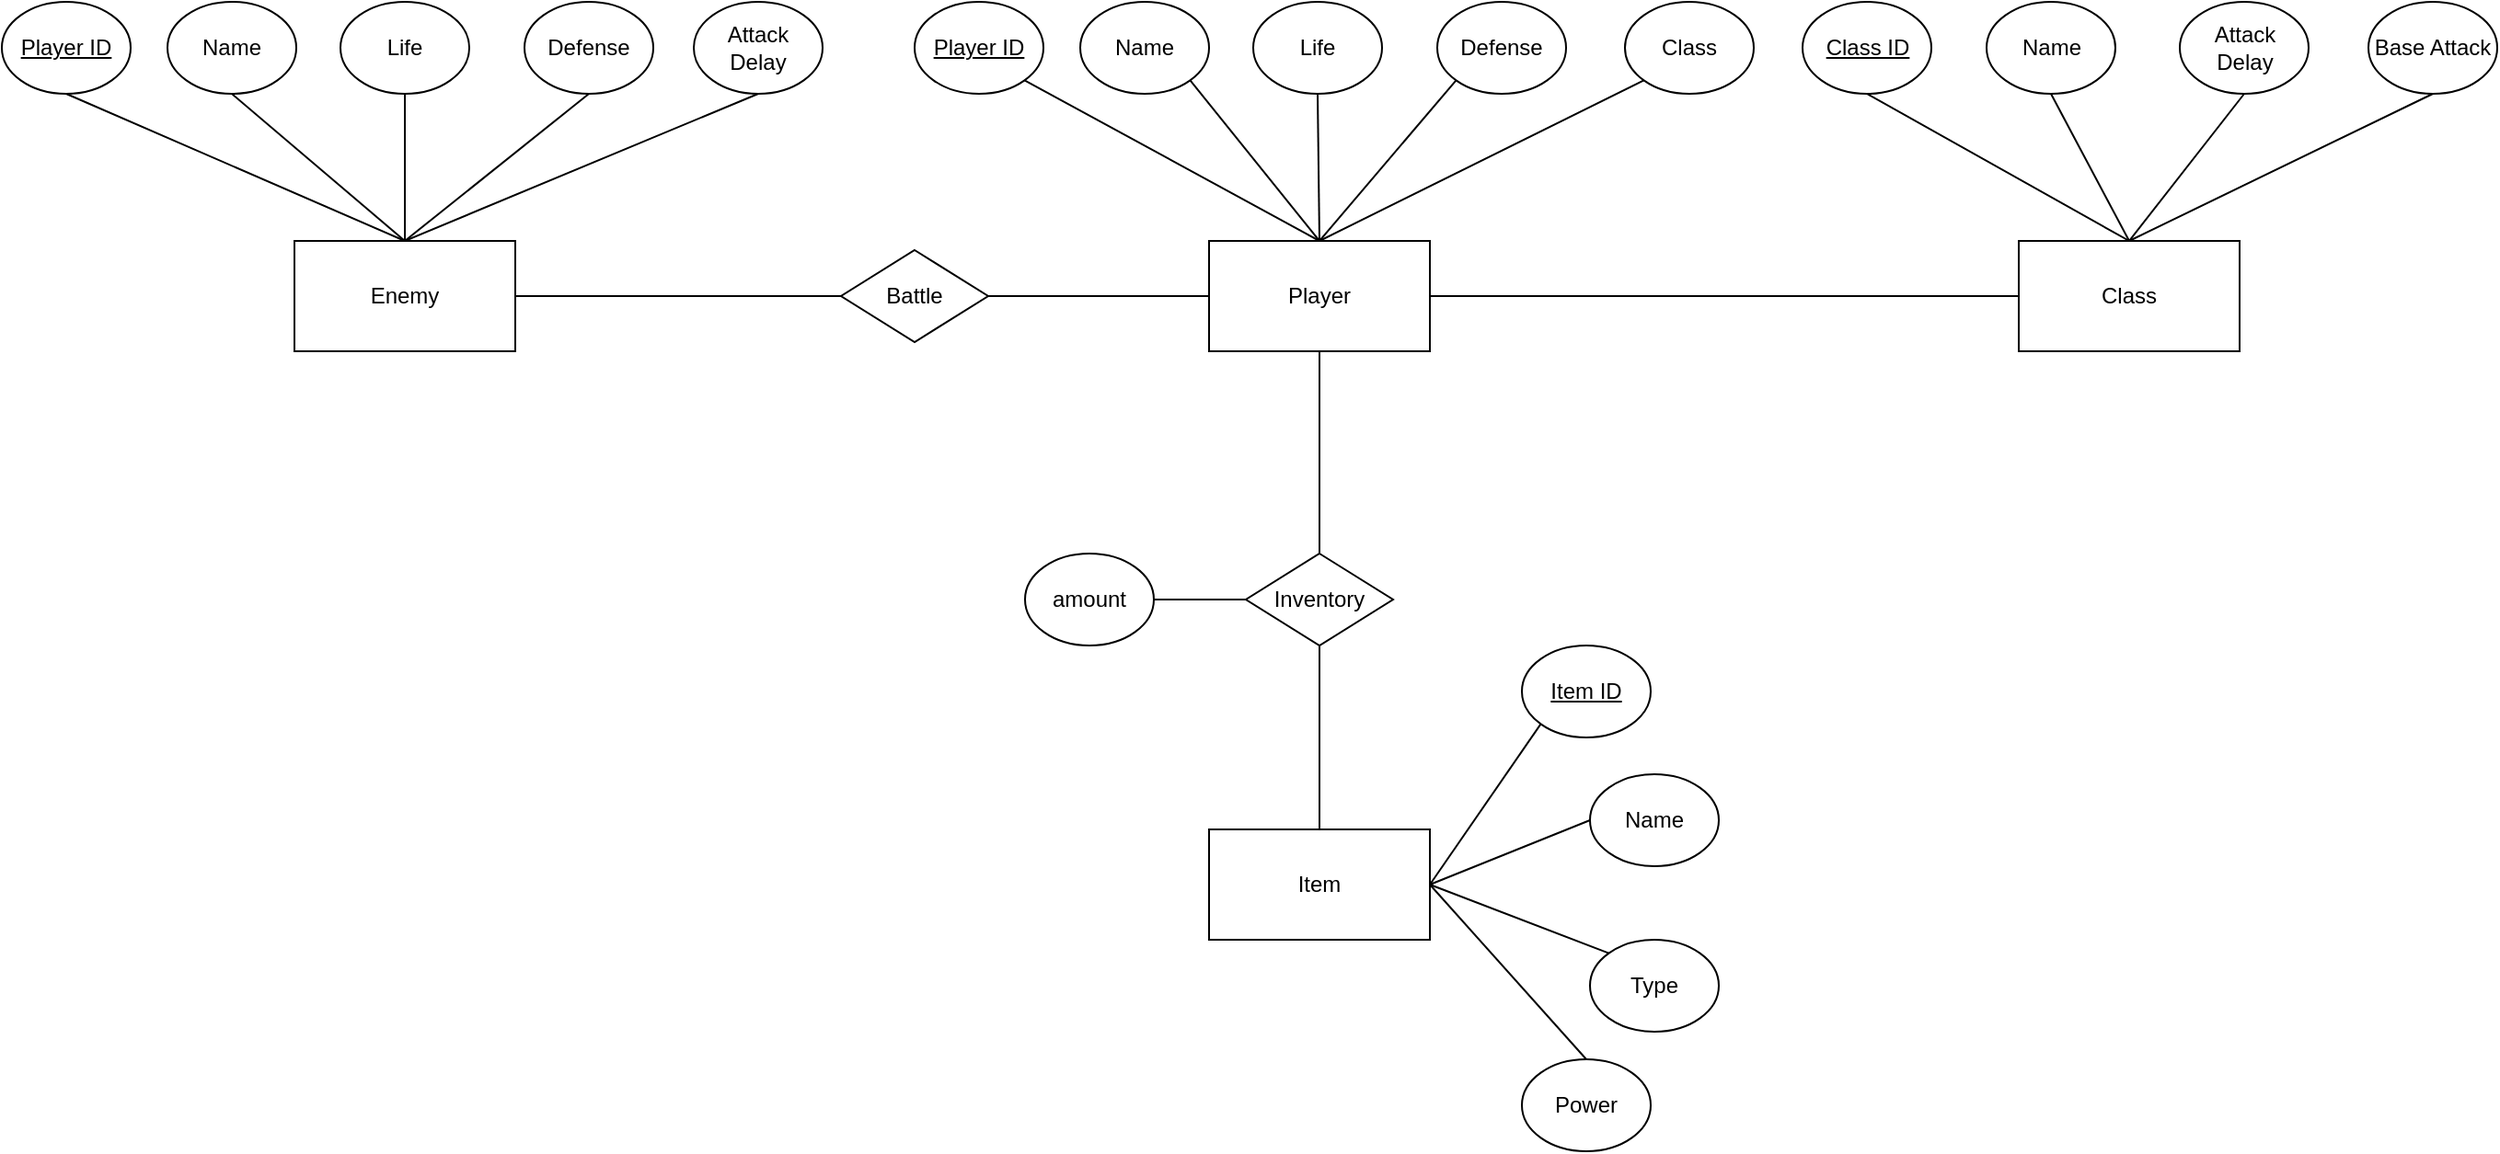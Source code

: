 <mxfile version="24.0.5" type="device">
  <diagram name="Page-1" id="qbSfK9no98UvLTmrXdRo">
    <mxGraphModel dx="1889" dy="668" grid="1" gridSize="10" guides="1" tooltips="1" connect="1" arrows="1" fold="1" page="1" pageScale="1" pageWidth="827" pageHeight="1169" math="0" shadow="0">
      <root>
        <mxCell id="0" />
        <mxCell id="1" parent="0" />
        <mxCell id="XzGqdOcjE8EvAO7VEIdA-1" value="Player" style="rounded=0;whiteSpace=wrap;html=1;" parent="1" vertex="1">
          <mxGeometry x="550" y="140" width="120" height="60" as="geometry" />
        </mxCell>
        <mxCell id="XzGqdOcjE8EvAO7VEIdA-3" value="Battle" style="rhombus;whiteSpace=wrap;html=1;" parent="1" vertex="1">
          <mxGeometry x="350" y="145" width="80" height="50" as="geometry" />
        </mxCell>
        <mxCell id="XzGqdOcjE8EvAO7VEIdA-4" value="Enemy" style="rounded=0;whiteSpace=wrap;html=1;" parent="1" vertex="1">
          <mxGeometry x="53" y="140" width="120" height="60" as="geometry" />
        </mxCell>
        <mxCell id="XzGqdOcjE8EvAO7VEIdA-5" value="Item" style="rounded=0;whiteSpace=wrap;html=1;" parent="1" vertex="1">
          <mxGeometry x="550" y="460" width="120" height="60" as="geometry" />
        </mxCell>
        <mxCell id="XzGqdOcjE8EvAO7VEIdA-6" value="Inventory" style="rhombus;whiteSpace=wrap;html=1;" parent="1" vertex="1">
          <mxGeometry x="570" y="310" width="80" height="50" as="geometry" />
        </mxCell>
        <mxCell id="XzGqdOcjE8EvAO7VEIdA-7" value="" style="endArrow=none;html=1;rounded=0;entryX=0.5;entryY=1;entryDx=0;entryDy=0;exitX=0.5;exitY=0;exitDx=0;exitDy=0;" parent="1" source="XzGqdOcjE8EvAO7VEIdA-6" target="XzGqdOcjE8EvAO7VEIdA-1" edge="1">
          <mxGeometry width="50" height="50" relative="1" as="geometry">
            <mxPoint x="390" y="420" as="sourcePoint" />
            <mxPoint x="440" y="370" as="targetPoint" />
          </mxGeometry>
        </mxCell>
        <mxCell id="XzGqdOcjE8EvAO7VEIdA-8" value="" style="endArrow=none;html=1;rounded=0;entryX=0.5;entryY=1;entryDx=0;entryDy=0;exitX=0.5;exitY=0;exitDx=0;exitDy=0;" parent="1" source="XzGqdOcjE8EvAO7VEIdA-5" target="XzGqdOcjE8EvAO7VEIdA-6" edge="1">
          <mxGeometry width="50" height="50" relative="1" as="geometry">
            <mxPoint x="770" y="400" as="sourcePoint" />
            <mxPoint x="770" y="290" as="targetPoint" />
          </mxGeometry>
        </mxCell>
        <mxCell id="XzGqdOcjE8EvAO7VEIdA-9" value="" style="endArrow=none;html=1;rounded=0;entryX=1;entryY=0.5;entryDx=0;entryDy=0;exitX=0;exitY=0.5;exitDx=0;exitDy=0;" parent="1" source="XzGqdOcjE8EvAO7VEIdA-1" target="XzGqdOcjE8EvAO7VEIdA-3" edge="1">
          <mxGeometry width="50" height="50" relative="1" as="geometry">
            <mxPoint x="440" y="340" as="sourcePoint" />
            <mxPoint x="440" y="230" as="targetPoint" />
          </mxGeometry>
        </mxCell>
        <mxCell id="XzGqdOcjE8EvAO7VEIdA-10" value="" style="endArrow=none;html=1;rounded=0;entryX=1;entryY=0.5;entryDx=0;entryDy=0;exitX=0;exitY=0.5;exitDx=0;exitDy=0;" parent="1" source="XzGqdOcjE8EvAO7VEIdA-3" target="XzGqdOcjE8EvAO7VEIdA-4" edge="1">
          <mxGeometry width="50" height="50" relative="1" as="geometry">
            <mxPoint x="500" y="280" as="sourcePoint" />
            <mxPoint x="380" y="280" as="targetPoint" />
          </mxGeometry>
        </mxCell>
        <mxCell id="XzGqdOcjE8EvAO7VEIdA-11" value="Player ID" style="ellipse;whiteSpace=wrap;html=1;fontStyle=4" parent="1" vertex="1">
          <mxGeometry x="390" y="10" width="70" height="50" as="geometry" />
        </mxCell>
        <mxCell id="XzGqdOcjE8EvAO7VEIdA-12" value="Name" style="ellipse;whiteSpace=wrap;html=1;" parent="1" vertex="1">
          <mxGeometry x="480" y="10" width="70" height="50" as="geometry" />
        </mxCell>
        <mxCell id="XzGqdOcjE8EvAO7VEIdA-13" value="Life" style="ellipse;whiteSpace=wrap;html=1;" parent="1" vertex="1">
          <mxGeometry x="574" y="10" width="70" height="50" as="geometry" />
        </mxCell>
        <mxCell id="XzGqdOcjE8EvAO7VEIdA-15" value="Defense" style="ellipse;whiteSpace=wrap;html=1;" parent="1" vertex="1">
          <mxGeometry x="674" y="10" width="70" height="50" as="geometry" />
        </mxCell>
        <mxCell id="XzGqdOcjE8EvAO7VEIdA-16" value="Class" style="ellipse;whiteSpace=wrap;html=1;" parent="1" vertex="1">
          <mxGeometry x="776" y="10" width="70" height="50" as="geometry" />
        </mxCell>
        <mxCell id="XzGqdOcjE8EvAO7VEIdA-17" value="&lt;div&gt;Class&lt;/div&gt;" style="rounded=0;whiteSpace=wrap;html=1;" parent="1" vertex="1">
          <mxGeometry x="990" y="140" width="120" height="60" as="geometry" />
        </mxCell>
        <mxCell id="XzGqdOcjE8EvAO7VEIdA-18" value="" style="endArrow=none;html=1;rounded=0;entryX=1;entryY=0.5;entryDx=0;entryDy=0;exitX=0;exitY=0.5;exitDx=0;exitDy=0;" parent="1" source="XzGqdOcjE8EvAO7VEIdA-17" target="XzGqdOcjE8EvAO7VEIdA-1" edge="1">
          <mxGeometry width="50" height="50" relative="1" as="geometry">
            <mxPoint x="915" y="180" as="sourcePoint" />
            <mxPoint x="795" y="180" as="targetPoint" />
          </mxGeometry>
        </mxCell>
        <mxCell id="XzGqdOcjE8EvAO7VEIdA-19" value="" style="endArrow=none;html=1;rounded=0;entryX=1;entryY=1;entryDx=0;entryDy=0;exitX=0.5;exitY=0;exitDx=0;exitDy=0;" parent="1" source="XzGqdOcjE8EvAO7VEIdA-1" target="XzGqdOcjE8EvAO7VEIdA-11" edge="1">
          <mxGeometry width="50" height="50" relative="1" as="geometry">
            <mxPoint x="500" y="150" as="sourcePoint" />
            <mxPoint x="550" y="100" as="targetPoint" />
          </mxGeometry>
        </mxCell>
        <mxCell id="XzGqdOcjE8EvAO7VEIdA-20" value="" style="endArrow=none;html=1;rounded=0;entryX=1;entryY=1;entryDx=0;entryDy=0;exitX=0.5;exitY=0;exitDx=0;exitDy=0;" parent="1" source="XzGqdOcjE8EvAO7VEIdA-1" target="XzGqdOcjE8EvAO7VEIdA-12" edge="1">
          <mxGeometry width="50" height="50" relative="1" as="geometry">
            <mxPoint x="620" y="150" as="sourcePoint" />
            <mxPoint x="435" y="70" as="targetPoint" />
          </mxGeometry>
        </mxCell>
        <mxCell id="XzGqdOcjE8EvAO7VEIdA-21" value="" style="endArrow=none;html=1;rounded=0;entryX=0.5;entryY=1;entryDx=0;entryDy=0;exitX=0.5;exitY=0;exitDx=0;exitDy=0;" parent="1" source="XzGqdOcjE8EvAO7VEIdA-1" target="XzGqdOcjE8EvAO7VEIdA-13" edge="1">
          <mxGeometry width="50" height="50" relative="1" as="geometry">
            <mxPoint x="630" y="160" as="sourcePoint" />
            <mxPoint x="445" y="80" as="targetPoint" />
          </mxGeometry>
        </mxCell>
        <mxCell id="XzGqdOcjE8EvAO7VEIdA-22" value="" style="endArrow=none;html=1;rounded=0;entryX=0;entryY=1;entryDx=0;entryDy=0;exitX=0.5;exitY=0;exitDx=0;exitDy=0;" parent="1" source="XzGqdOcjE8EvAO7VEIdA-1" target="XzGqdOcjE8EvAO7VEIdA-15" edge="1">
          <mxGeometry width="50" height="50" relative="1" as="geometry">
            <mxPoint x="640" y="170" as="sourcePoint" />
            <mxPoint x="455" y="90" as="targetPoint" />
          </mxGeometry>
        </mxCell>
        <mxCell id="XzGqdOcjE8EvAO7VEIdA-23" value="" style="endArrow=none;html=1;rounded=0;entryX=0;entryY=1;entryDx=0;entryDy=0;exitX=0.5;exitY=0;exitDx=0;exitDy=0;" parent="1" source="XzGqdOcjE8EvAO7VEIdA-1" target="XzGqdOcjE8EvAO7VEIdA-16" edge="1">
          <mxGeometry width="50" height="50" relative="1" as="geometry">
            <mxPoint x="650" y="180" as="sourcePoint" />
            <mxPoint x="465" y="100" as="targetPoint" />
          </mxGeometry>
        </mxCell>
        <mxCell id="XzGqdOcjE8EvAO7VEIdA-24" value="&lt;div&gt;Name&lt;/div&gt;" style="ellipse;whiteSpace=wrap;html=1;" parent="1" vertex="1">
          <mxGeometry x="972.5" y="10" width="70" height="50" as="geometry" />
        </mxCell>
        <mxCell id="XzGqdOcjE8EvAO7VEIdA-26" value="Class ID" style="ellipse;whiteSpace=wrap;html=1;fontStyle=4" parent="1" vertex="1">
          <mxGeometry x="872.5" y="10" width="70" height="50" as="geometry" />
        </mxCell>
        <mxCell id="XzGqdOcjE8EvAO7VEIdA-27" value="&lt;div&gt;Attack&lt;/div&gt;&lt;div&gt;Delay&lt;br&gt;&lt;/div&gt;" style="ellipse;whiteSpace=wrap;html=1;" parent="1" vertex="1">
          <mxGeometry x="1077.5" y="10" width="70" height="50" as="geometry" />
        </mxCell>
        <mxCell id="XzGqdOcjE8EvAO7VEIdA-28" value="Base Attack" style="ellipse;whiteSpace=wrap;html=1;" parent="1" vertex="1">
          <mxGeometry x="1180" y="10" width="70" height="50" as="geometry" />
        </mxCell>
        <mxCell id="XzGqdOcjE8EvAO7VEIdA-29" value="" style="endArrow=none;html=1;rounded=0;entryX=0.5;entryY=1;entryDx=0;entryDy=0;exitX=0.5;exitY=0;exitDx=0;exitDy=0;" parent="1" source="XzGqdOcjE8EvAO7VEIdA-17" target="XzGqdOcjE8EvAO7VEIdA-26" edge="1">
          <mxGeometry width="50" height="50" relative="1" as="geometry">
            <mxPoint x="620" y="150" as="sourcePoint" />
            <mxPoint x="796" y="63" as="targetPoint" />
          </mxGeometry>
        </mxCell>
        <mxCell id="XzGqdOcjE8EvAO7VEIdA-30" value="" style="endArrow=none;html=1;rounded=0;entryX=0.5;entryY=1;entryDx=0;entryDy=0;" parent="1" target="XzGqdOcjE8EvAO7VEIdA-24" edge="1">
          <mxGeometry width="50" height="50" relative="1" as="geometry">
            <mxPoint x="1050" y="140" as="sourcePoint" />
            <mxPoint x="918" y="70" as="targetPoint" />
          </mxGeometry>
        </mxCell>
        <mxCell id="XzGqdOcjE8EvAO7VEIdA-31" value="" style="endArrow=none;html=1;rounded=0;entryX=0.5;entryY=1;entryDx=0;entryDy=0;exitX=0.5;exitY=0;exitDx=0;exitDy=0;" parent="1" source="XzGqdOcjE8EvAO7VEIdA-17" target="XzGqdOcjE8EvAO7VEIdA-27" edge="1">
          <mxGeometry width="50" height="50" relative="1" as="geometry">
            <mxPoint x="1060" y="150" as="sourcePoint" />
            <mxPoint x="1018" y="70" as="targetPoint" />
          </mxGeometry>
        </mxCell>
        <mxCell id="XzGqdOcjE8EvAO7VEIdA-32" value="" style="endArrow=none;html=1;rounded=0;entryX=0.5;entryY=1;entryDx=0;entryDy=0;exitX=0.5;exitY=0;exitDx=0;exitDy=0;" parent="1" source="XzGqdOcjE8EvAO7VEIdA-17" target="XzGqdOcjE8EvAO7VEIdA-28" edge="1">
          <mxGeometry width="50" height="50" relative="1" as="geometry">
            <mxPoint x="1060" y="150" as="sourcePoint" />
            <mxPoint x="1123" y="70" as="targetPoint" />
          </mxGeometry>
        </mxCell>
        <mxCell id="XzGqdOcjE8EvAO7VEIdA-34" value="Item ID" style="ellipse;whiteSpace=wrap;html=1;fontStyle=4" parent="1" vertex="1">
          <mxGeometry x="720" y="360" width="70" height="50" as="geometry" />
        </mxCell>
        <mxCell id="XzGqdOcjE8EvAO7VEIdA-35" value="&lt;div&gt;Name&lt;/div&gt;" style="ellipse;whiteSpace=wrap;html=1;" parent="1" vertex="1">
          <mxGeometry x="757" y="430" width="70" height="50" as="geometry" />
        </mxCell>
        <mxCell id="XzGqdOcjE8EvAO7VEIdA-36" value="Type" style="ellipse;whiteSpace=wrap;html=1;" parent="1" vertex="1">
          <mxGeometry x="757" y="520" width="70" height="50" as="geometry" />
        </mxCell>
        <mxCell id="XzGqdOcjE8EvAO7VEIdA-37" value="Power" style="ellipse;whiteSpace=wrap;html=1;" parent="1" vertex="1">
          <mxGeometry x="720" y="585" width="70" height="50" as="geometry" />
        </mxCell>
        <mxCell id="XzGqdOcjE8EvAO7VEIdA-38" value="" style="endArrow=none;html=1;rounded=0;entryX=0;entryY=1;entryDx=0;entryDy=0;exitX=1;exitY=0.5;exitDx=0;exitDy=0;" parent="1" source="XzGqdOcjE8EvAO7VEIdA-5" target="XzGqdOcjE8EvAO7VEIdA-34" edge="1">
          <mxGeometry width="50" height="50" relative="1" as="geometry">
            <mxPoint x="480" y="640" as="sourcePoint" />
            <mxPoint x="530" y="590" as="targetPoint" />
          </mxGeometry>
        </mxCell>
        <mxCell id="XzGqdOcjE8EvAO7VEIdA-39" value="" style="endArrow=none;html=1;rounded=0;entryX=0;entryY=0.5;entryDx=0;entryDy=0;exitX=1;exitY=0.5;exitDx=0;exitDy=0;" parent="1" source="XzGqdOcjE8EvAO7VEIdA-5" target="XzGqdOcjE8EvAO7VEIdA-35" edge="1">
          <mxGeometry width="50" height="50" relative="1" as="geometry">
            <mxPoint x="680" y="500" as="sourcePoint" />
            <mxPoint x="740" y="433" as="targetPoint" />
          </mxGeometry>
        </mxCell>
        <mxCell id="XzGqdOcjE8EvAO7VEIdA-40" value="" style="endArrow=none;html=1;rounded=0;entryX=0;entryY=0;entryDx=0;entryDy=0;exitX=1;exitY=0.5;exitDx=0;exitDy=0;" parent="1" source="XzGqdOcjE8EvAO7VEIdA-5" target="XzGqdOcjE8EvAO7VEIdA-36" edge="1">
          <mxGeometry width="50" height="50" relative="1" as="geometry">
            <mxPoint x="680" y="500" as="sourcePoint" />
            <mxPoint x="767" y="495" as="targetPoint" />
          </mxGeometry>
        </mxCell>
        <mxCell id="XzGqdOcjE8EvAO7VEIdA-41" value="" style="endArrow=none;html=1;rounded=0;entryX=0.5;entryY=0;entryDx=0;entryDy=0;exitX=1;exitY=0.5;exitDx=0;exitDy=0;" parent="1" source="XzGqdOcjE8EvAO7VEIdA-5" target="XzGqdOcjE8EvAO7VEIdA-37" edge="1">
          <mxGeometry width="50" height="50" relative="1" as="geometry">
            <mxPoint x="680" y="500" as="sourcePoint" />
            <mxPoint x="777" y="567" as="targetPoint" />
          </mxGeometry>
        </mxCell>
        <mxCell id="XzGqdOcjE8EvAO7VEIdA-43" value="Player ID" style="ellipse;whiteSpace=wrap;html=1;fontStyle=4" parent="1" vertex="1">
          <mxGeometry x="-106" y="10" width="70" height="50" as="geometry" />
        </mxCell>
        <mxCell id="XzGqdOcjE8EvAO7VEIdA-44" value="Name" style="ellipse;whiteSpace=wrap;html=1;" parent="1" vertex="1">
          <mxGeometry x="-16" y="10" width="70" height="50" as="geometry" />
        </mxCell>
        <mxCell id="XzGqdOcjE8EvAO7VEIdA-45" value="Life" style="ellipse;whiteSpace=wrap;html=1;" parent="1" vertex="1">
          <mxGeometry x="78" y="10" width="70" height="50" as="geometry" />
        </mxCell>
        <mxCell id="XzGqdOcjE8EvAO7VEIdA-46" value="Defense" style="ellipse;whiteSpace=wrap;html=1;" parent="1" vertex="1">
          <mxGeometry x="178" y="10" width="70" height="50" as="geometry" />
        </mxCell>
        <mxCell id="XzGqdOcjE8EvAO7VEIdA-49" value="" style="endArrow=none;html=1;rounded=0;entryX=0.5;entryY=1;entryDx=0;entryDy=0;exitX=0.5;exitY=0;exitDx=0;exitDy=0;" parent="1" source="XzGqdOcjE8EvAO7VEIdA-4" target="XzGqdOcjE8EvAO7VEIdA-45" edge="1">
          <mxGeometry width="50" height="50" relative="1" as="geometry">
            <mxPoint x="-40" y="300" as="sourcePoint" />
            <mxPoint x="10" y="250" as="targetPoint" />
          </mxGeometry>
        </mxCell>
        <mxCell id="XzGqdOcjE8EvAO7VEIdA-50" value="" style="endArrow=none;html=1;rounded=0;entryX=0.5;entryY=1;entryDx=0;entryDy=0;exitX=0.5;exitY=0;exitDx=0;exitDy=0;" parent="1" source="XzGqdOcjE8EvAO7VEIdA-4" target="XzGqdOcjE8EvAO7VEIdA-44" edge="1">
          <mxGeometry width="50" height="50" relative="1" as="geometry">
            <mxPoint x="123" y="150" as="sourcePoint" />
            <mxPoint x="123" y="70" as="targetPoint" />
          </mxGeometry>
        </mxCell>
        <mxCell id="XzGqdOcjE8EvAO7VEIdA-51" value="" style="endArrow=none;html=1;rounded=0;entryX=0.5;entryY=1;entryDx=0;entryDy=0;exitX=0.5;exitY=0;exitDx=0;exitDy=0;" parent="1" source="XzGqdOcjE8EvAO7VEIdA-4" target="XzGqdOcjE8EvAO7VEIdA-43" edge="1">
          <mxGeometry width="50" height="50" relative="1" as="geometry">
            <mxPoint x="133" y="160" as="sourcePoint" />
            <mxPoint x="29" y="70" as="targetPoint" />
          </mxGeometry>
        </mxCell>
        <mxCell id="XzGqdOcjE8EvAO7VEIdA-52" value="" style="endArrow=none;html=1;rounded=0;entryX=0.5;entryY=1;entryDx=0;entryDy=0;exitX=0.5;exitY=0;exitDx=0;exitDy=0;" parent="1" source="XzGqdOcjE8EvAO7VEIdA-4" target="XzGqdOcjE8EvAO7VEIdA-46" edge="1">
          <mxGeometry width="50" height="50" relative="1" as="geometry">
            <mxPoint x="143" y="170" as="sourcePoint" />
            <mxPoint x="-61" y="70" as="targetPoint" />
          </mxGeometry>
        </mxCell>
        <mxCell id="XzGqdOcjE8EvAO7VEIdA-54" value="&lt;div&gt;Attack&lt;/div&gt;&lt;div&gt;Delay&lt;br&gt;&lt;/div&gt;" style="ellipse;whiteSpace=wrap;html=1;" parent="1" vertex="1">
          <mxGeometry x="270" y="10" width="70" height="50" as="geometry" />
        </mxCell>
        <mxCell id="XzGqdOcjE8EvAO7VEIdA-55" value="" style="endArrow=none;html=1;rounded=0;entryX=0.5;entryY=1;entryDx=0;entryDy=0;exitX=0.5;exitY=0;exitDx=0;exitDy=0;" parent="1" source="XzGqdOcjE8EvAO7VEIdA-4" target="XzGqdOcjE8EvAO7VEIdA-54" edge="1">
          <mxGeometry width="50" height="50" relative="1" as="geometry">
            <mxPoint x="123" y="150" as="sourcePoint" />
            <mxPoint x="223" y="70" as="targetPoint" />
          </mxGeometry>
        </mxCell>
        <mxCell id="fY3JVGMvYYvP9HjTD8gT-1" value="" style="endArrow=none;html=1;rounded=0;entryX=1;entryY=0.5;entryDx=0;entryDy=0;exitX=0;exitY=0.5;exitDx=0;exitDy=0;" edge="1" parent="1" source="XzGqdOcjE8EvAO7VEIdA-6" target="fY3JVGMvYYvP9HjTD8gT-2">
          <mxGeometry width="50" height="50" relative="1" as="geometry">
            <mxPoint x="575" y="334.5" as="sourcePoint" />
            <mxPoint x="455" y="334.5" as="targetPoint" />
          </mxGeometry>
        </mxCell>
        <mxCell id="fY3JVGMvYYvP9HjTD8gT-2" value="&lt;div&gt;amount&lt;/div&gt;" style="ellipse;whiteSpace=wrap;html=1;" vertex="1" parent="1">
          <mxGeometry x="450" y="310" width="70" height="50" as="geometry" />
        </mxCell>
      </root>
    </mxGraphModel>
  </diagram>
</mxfile>
